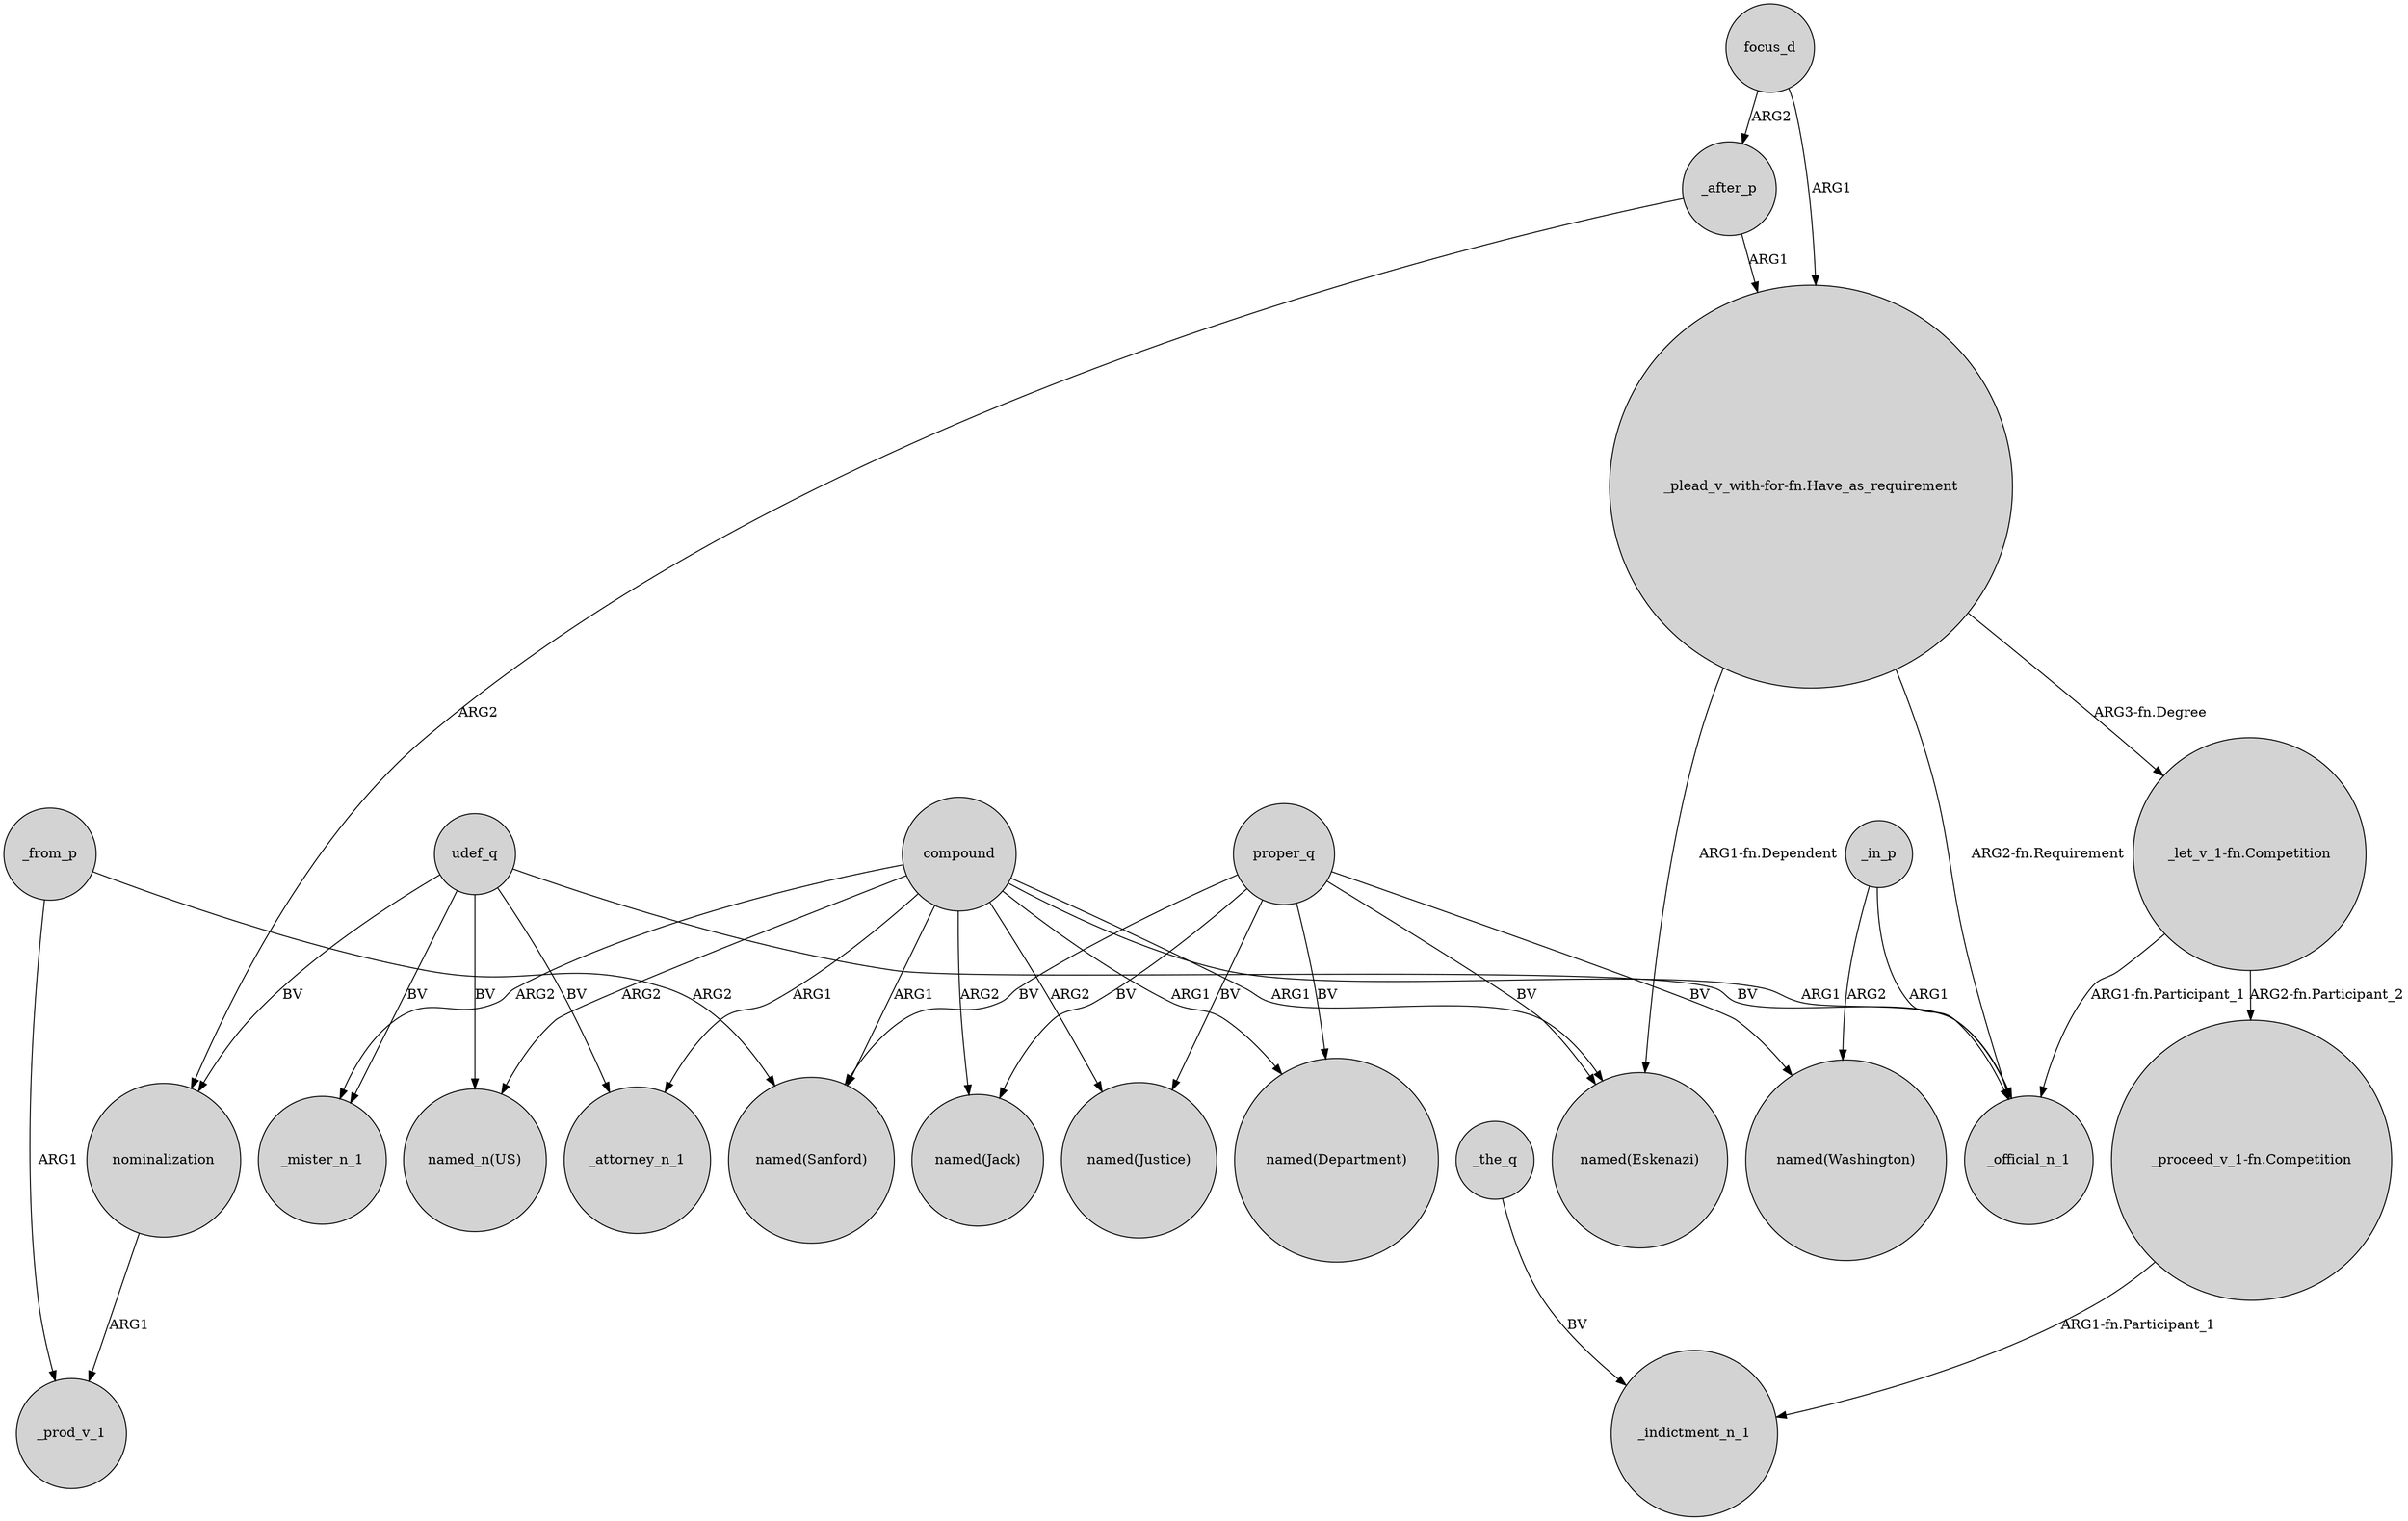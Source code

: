 digraph {
	node [shape=circle style=filled]
	compound -> _mister_n_1 [label=ARG2]
	_after_p -> "_plead_v_with-for-fn.Have_as_requirement" [label=ARG1]
	proper_q -> "named(Jack)" [label=BV]
	compound -> _attorney_n_1 [label=ARG1]
	udef_q -> nominalization [label=BV]
	_in_p -> "named(Washington)" [label=ARG2]
	_the_q -> _indictment_n_1 [label=BV]
	"_plead_v_with-for-fn.Have_as_requirement" -> "named(Eskenazi)" [label="ARG1-fn.Dependent"]
	udef_q -> _mister_n_1 [label=BV]
	"_proceed_v_1-fn.Competition" -> _indictment_n_1 [label="ARG1-fn.Participant_1"]
	nominalization -> _prod_v_1 [label=ARG1]
	"_plead_v_with-for-fn.Have_as_requirement" -> "_let_v_1-fn.Competition" [label="ARG3-fn.Degree"]
	"_plead_v_with-for-fn.Have_as_requirement" -> _official_n_1 [label="ARG2-fn.Requirement"]
	focus_d -> "_plead_v_with-for-fn.Have_as_requirement" [label=ARG1]
	_after_p -> nominalization [label=ARG2]
	"_let_v_1-fn.Competition" -> "_proceed_v_1-fn.Competition" [label="ARG2-fn.Participant_2"]
	_from_p -> _prod_v_1 [label=ARG1]
	proper_q -> "named(Eskenazi)" [label=BV]
	compound -> "named(Department)" [label=ARG1]
	compound -> "named(Sanford)" [label=ARG1]
	compound -> _official_n_1 [label=ARG1]
	proper_q -> "named(Justice)" [label=BV]
	proper_q -> "named(Department)" [label=BV]
	compound -> "named(Eskenazi)" [label=ARG1]
	proper_q -> "named(Washington)" [label=BV]
	"_let_v_1-fn.Competition" -> _official_n_1 [label="ARG1-fn.Participant_1"]
	focus_d -> _after_p [label=ARG2]
	compound -> "named(Jack)" [label=ARG2]
	proper_q -> "named(Sanford)" [label=BV]
	_from_p -> "named(Sanford)" [label=ARG2]
	udef_q -> _attorney_n_1 [label=BV]
	udef_q -> _official_n_1 [label=BV]
	_in_p -> _official_n_1 [label=ARG1]
	compound -> "named(Justice)" [label=ARG2]
	compound -> "named_n(US)" [label=ARG2]
	udef_q -> "named_n(US)" [label=BV]
}
